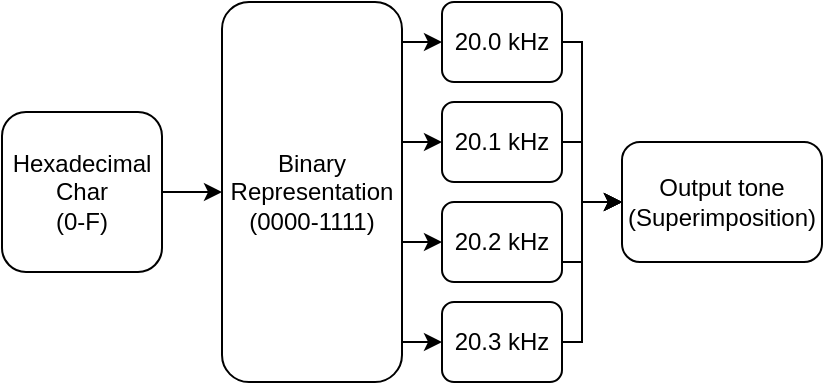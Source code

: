 <mxfile version="13.0.1" type="device" pages="3"><diagram id="n1xmNgFGktxmh9o-yJnU" name="Page-1"><mxGraphModel dx="777" dy="555" grid="1" gridSize="10" guides="1" tooltips="1" connect="1" arrows="1" fold="1" page="1" pageScale="1" pageWidth="1169" pageHeight="827" math="0" shadow="0"><root><mxCell id="0"/><mxCell id="1" parent="0"/><mxCell id="GOljNFy0U1KmsxgsSpBl-28" style="edgeStyle=orthogonalEdgeStyle;rounded=0;orthogonalLoop=1;jettySize=auto;html=1;exitX=1;exitY=0.5;exitDx=0;exitDy=0;" parent="1" source="GOljNFy0U1KmsxgsSpBl-1" target="GOljNFy0U1KmsxgsSpBl-2" edge="1"><mxGeometry relative="1" as="geometry"><mxPoint x="60" y="160" as="sourcePoint"/></mxGeometry></mxCell><mxCell id="GOljNFy0U1KmsxgsSpBl-1" value="Hexadecimal Char&lt;br&gt;(0-F)" style="rounded=1;whiteSpace=wrap;html=1;" parent="1" vertex="1"><mxGeometry y="115" width="80" height="80" as="geometry"/></mxCell><mxCell id="7sWDF2iWIryDRWu4QayK-1" style="edgeStyle=orthogonalEdgeStyle;rounded=0;orthogonalLoop=1;jettySize=auto;html=1;entryX=0;entryY=0.5;entryDx=0;entryDy=0;" edge="1" parent="1" source="GOljNFy0U1KmsxgsSpBl-2" target="GOljNFy0U1KmsxgsSpBl-10"><mxGeometry relative="1" as="geometry"><Array as="points"><mxPoint x="155" y="60"/></Array></mxGeometry></mxCell><mxCell id="7sWDF2iWIryDRWu4QayK-2" style="edgeStyle=orthogonalEdgeStyle;rounded=0;orthogonalLoop=1;jettySize=auto;html=1;entryX=0;entryY=0.5;entryDx=0;entryDy=0;" edge="1" parent="1" source="GOljNFy0U1KmsxgsSpBl-2" target="GOljNFy0U1KmsxgsSpBl-12"><mxGeometry relative="1" as="geometry"><Array as="points"><mxPoint x="160" y="130"/></Array></mxGeometry></mxCell><mxCell id="7sWDF2iWIryDRWu4QayK-3" style="edgeStyle=orthogonalEdgeStyle;rounded=0;orthogonalLoop=1;jettySize=auto;html=1;entryX=0;entryY=0.5;entryDx=0;entryDy=0;" edge="1" parent="1" source="GOljNFy0U1KmsxgsSpBl-2" target="GOljNFy0U1KmsxgsSpBl-20"><mxGeometry relative="1" as="geometry"><Array as="points"><mxPoint x="155" y="190"/></Array></mxGeometry></mxCell><mxCell id="7sWDF2iWIryDRWu4QayK-4" style="edgeStyle=orthogonalEdgeStyle;rounded=0;orthogonalLoop=1;jettySize=auto;html=1;entryX=0;entryY=0.5;entryDx=0;entryDy=0;" edge="1" parent="1" source="GOljNFy0U1KmsxgsSpBl-2" target="GOljNFy0U1KmsxgsSpBl-21"><mxGeometry relative="1" as="geometry"><Array as="points"><mxPoint x="160" y="230"/></Array></mxGeometry></mxCell><mxCell id="GOljNFy0U1KmsxgsSpBl-2" value="Binary Representation&lt;br&gt;(0000-1111)" style="rounded=1;whiteSpace=wrap;html=1;" parent="1" vertex="1"><mxGeometry x="110" y="60" width="90" height="190" as="geometry"/></mxCell><mxCell id="7sWDF2iWIryDRWu4QayK-5" style="edgeStyle=orthogonalEdgeStyle;rounded=0;orthogonalLoop=1;jettySize=auto;html=1;entryX=0;entryY=0.5;entryDx=0;entryDy=0;exitX=1;exitY=0.5;exitDx=0;exitDy=0;" edge="1" parent="1" source="GOljNFy0U1KmsxgsSpBl-10" target="GOljNFy0U1KmsxgsSpBl-23"><mxGeometry relative="1" as="geometry"><Array as="points"><mxPoint x="290" y="80"/><mxPoint x="290" y="160"/></Array></mxGeometry></mxCell><mxCell id="GOljNFy0U1KmsxgsSpBl-10" value="20.0 kHz" style="rounded=1;whiteSpace=wrap;html=1;" parent="1" vertex="1"><mxGeometry x="220" y="60" width="60" height="40" as="geometry"/></mxCell><mxCell id="7sWDF2iWIryDRWu4QayK-6" style="edgeStyle=orthogonalEdgeStyle;rounded=0;orthogonalLoop=1;jettySize=auto;html=1;entryX=0;entryY=0.5;entryDx=0;entryDy=0;" edge="1" parent="1" source="GOljNFy0U1KmsxgsSpBl-12" target="GOljNFy0U1KmsxgsSpBl-23"><mxGeometry relative="1" as="geometry"><Array as="points"><mxPoint x="290" y="130"/><mxPoint x="290" y="160"/></Array></mxGeometry></mxCell><mxCell id="GOljNFy0U1KmsxgsSpBl-12" value="20.1 kHz" style="rounded=1;whiteSpace=wrap;html=1;" parent="1" vertex="1"><mxGeometry x="220" y="110" width="60" height="40" as="geometry"/></mxCell><mxCell id="7sWDF2iWIryDRWu4QayK-7" style="edgeStyle=orthogonalEdgeStyle;rounded=0;orthogonalLoop=1;jettySize=auto;html=1;entryX=0;entryY=0.5;entryDx=0;entryDy=0;" edge="1" parent="1" source="GOljNFy0U1KmsxgsSpBl-20" target="GOljNFy0U1KmsxgsSpBl-23"><mxGeometry relative="1" as="geometry"><Array as="points"><mxPoint x="290" y="190"/><mxPoint x="290" y="160"/></Array></mxGeometry></mxCell><mxCell id="GOljNFy0U1KmsxgsSpBl-20" value="20.2 kHz" style="rounded=1;whiteSpace=wrap;html=1;" parent="1" vertex="1"><mxGeometry x="220" y="160" width="60" height="40" as="geometry"/></mxCell><mxCell id="7sWDF2iWIryDRWu4QayK-8" style="edgeStyle=orthogonalEdgeStyle;rounded=0;orthogonalLoop=1;jettySize=auto;html=1;entryX=0;entryY=0.5;entryDx=0;entryDy=0;" edge="1" parent="1" source="GOljNFy0U1KmsxgsSpBl-21" target="GOljNFy0U1KmsxgsSpBl-23"><mxGeometry relative="1" as="geometry"><Array as="points"><mxPoint x="290" y="230"/><mxPoint x="290" y="160"/></Array></mxGeometry></mxCell><mxCell id="GOljNFy0U1KmsxgsSpBl-21" value="20.3 kHz" style="rounded=1;whiteSpace=wrap;html=1;" parent="1" vertex="1"><mxGeometry x="220" y="210" width="60" height="40" as="geometry"/></mxCell><mxCell id="GOljNFy0U1KmsxgsSpBl-23" value="Output tone&lt;br&gt;(Superimposition)" style="rounded=1;whiteSpace=wrap;html=1;" parent="1" vertex="1"><mxGeometry x="310" y="130" width="100" height="60" as="geometry"/></mxCell></root></mxGraphModel></diagram><diagram id="u1HW1TnhGcAQf2yxUjR8" name="Page-2"><mxGraphModel dx="932" dy="666" grid="1" gridSize="10" guides="1" tooltips="1" connect="1" arrows="1" fold="1" page="1" pageScale="1" pageWidth="1169" pageHeight="827" math="0" shadow="0"><root><mxCell id="sZWt9B7gq4cnSTc6vb7Q-0"/><mxCell id="sZWt9B7gq4cnSTc6vb7Q-1" parent="sZWt9B7gq4cnSTc6vb7Q-0"/><mxCell id="sZWt9B7gq4cnSTc6vb7Q-2" style="edgeStyle=orthogonalEdgeStyle;rounded=0;orthogonalLoop=1;jettySize=auto;html=1;" parent="sZWt9B7gq4cnSTc6vb7Q-1" source="sZWt9B7gq4cnSTc6vb7Q-3" target="sZWt9B7gq4cnSTc6vb7Q-8" edge="1"><mxGeometry relative="1" as="geometry"/></mxCell><mxCell id="sZWt9B7gq4cnSTc6vb7Q-3" value="0xD" style="rounded=1;whiteSpace=wrap;html=1;" parent="sZWt9B7gq4cnSTc6vb7Q-1" vertex="1"><mxGeometry x="10.0" y="130" width="120" height="60" as="geometry"/></mxCell><mxCell id="sZWt9B7gq4cnSTc6vb7Q-4" value="1" style="edgeStyle=orthogonalEdgeStyle;rounded=0;orthogonalLoop=1;jettySize=auto;html=1;labelBackgroundColor=none;" parent="sZWt9B7gq4cnSTc6vb7Q-1" source="sZWt9B7gq4cnSTc6vb7Q-8" target="sZWt9B7gq4cnSTc6vb7Q-10" edge="1"><mxGeometry y="10" relative="1" as="geometry"><mxPoint x="300" y="40" as="targetPoint"/><Array as="points"><mxPoint x="280" y="40"/><mxPoint x="280" y="40"/></Array><mxPoint as="offset"/></mxGeometry></mxCell><mxCell id="sZWt9B7gq4cnSTc6vb7Q-5" value="1" style="edgeStyle=orthogonalEdgeStyle;rounded=0;orthogonalLoop=1;jettySize=auto;html=1;labelBackgroundColor=none;" parent="sZWt9B7gq4cnSTc6vb7Q-1" source="sZWt9B7gq4cnSTc6vb7Q-8" target="sZWt9B7gq4cnSTc6vb7Q-12" edge="1"><mxGeometry y="10" relative="1" as="geometry"><mxPoint x="300" y="110" as="targetPoint"/><Array as="points"><mxPoint x="280" y="120"/><mxPoint x="280" y="120"/></Array><mxPoint as="offset"/></mxGeometry></mxCell><mxCell id="sZWt9B7gq4cnSTc6vb7Q-6" value="0" style="edgeStyle=orthogonalEdgeStyle;rounded=0;orthogonalLoop=1;jettySize=auto;html=1;fontColor=#000000;labelBackgroundColor=none;" parent="sZWt9B7gq4cnSTc6vb7Q-1" source="sZWt9B7gq4cnSTc6vb7Q-8" target="sZWt9B7gq4cnSTc6vb7Q-14" edge="1"><mxGeometry y="10" relative="1" as="geometry"><mxPoint x="300" y="180" as="targetPoint"/><Array as="points"><mxPoint x="280" y="200"/><mxPoint x="280" y="200"/></Array><mxPoint as="offset"/></mxGeometry></mxCell><mxCell id="sZWt9B7gq4cnSTc6vb7Q-7" value="1" style="edgeStyle=orthogonalEdgeStyle;rounded=0;orthogonalLoop=1;jettySize=auto;html=1;exitX=1.014;exitY=0.875;exitDx=0;exitDy=0;exitPerimeter=0;labelBackgroundColor=none;" parent="sZWt9B7gq4cnSTc6vb7Q-1" source="sZWt9B7gq4cnSTc6vb7Q-8" target="sZWt9B7gq4cnSTc6vb7Q-16" edge="1"><mxGeometry x="-0.033" y="10" relative="1" as="geometry"><mxPoint x="300" y="240" as="targetPoint"/><Array as="points"/><mxPoint as="offset"/></mxGeometry></mxCell><mxCell id="sZWt9B7gq4cnSTc6vb7Q-8" value="Binary Representation&lt;br&gt;b'1101" style="rounded=1;whiteSpace=wrap;html=1;" parent="sZWt9B7gq4cnSTc6vb7Q-1" vertex="1"><mxGeometry x="170.0" width="90" height="320" as="geometry"/></mxCell><mxCell id="sZWt9B7gq4cnSTc6vb7Q-9" style="edgeStyle=orthogonalEdgeStyle;rounded=0;orthogonalLoop=1;jettySize=auto;html=1;entryX=0;entryY=0.5;entryDx=0;entryDy=0;" parent="sZWt9B7gq4cnSTc6vb7Q-1" source="sZWt9B7gq4cnSTc6vb7Q-10" target="sZWt9B7gq4cnSTc6vb7Q-17" edge="1"><mxGeometry relative="1" as="geometry"/></mxCell><mxCell id="sZWt9B7gq4cnSTc6vb7Q-10" value="20.0 kHz" style="rounded=1;whiteSpace=wrap;html=1;fillColor=#dae8fc;strokeColor=#6c8ebf;" parent="sZWt9B7gq4cnSTc6vb7Q-1" vertex="1"><mxGeometry x="300" y="20" width="80" height="40" as="geometry"/></mxCell><mxCell id="sZWt9B7gq4cnSTc6vb7Q-11" style="edgeStyle=orthogonalEdgeStyle;rounded=0;orthogonalLoop=1;jettySize=auto;html=1;entryX=0;entryY=0.5;entryDx=0;entryDy=0;" parent="sZWt9B7gq4cnSTc6vb7Q-1" source="sZWt9B7gq4cnSTc6vb7Q-12" target="sZWt9B7gq4cnSTc6vb7Q-17" edge="1"><mxGeometry relative="1" as="geometry"/></mxCell><mxCell id="sZWt9B7gq4cnSTc6vb7Q-12" value="20.1 kHz" style="rounded=1;whiteSpace=wrap;html=1;fillColor=#dae8fc;strokeColor=#6c8ebf;" parent="sZWt9B7gq4cnSTc6vb7Q-1" vertex="1"><mxGeometry x="300" y="100" width="80" height="40" as="geometry"/></mxCell><mxCell id="sZWt9B7gq4cnSTc6vb7Q-13" style="edgeStyle=orthogonalEdgeStyle;rounded=0;orthogonalLoop=1;jettySize=auto;html=1;entryX=0;entryY=0.5;entryDx=0;entryDy=0;" parent="sZWt9B7gq4cnSTc6vb7Q-1" source="sZWt9B7gq4cnSTc6vb7Q-14" target="sZWt9B7gq4cnSTc6vb7Q-17" edge="1"><mxGeometry relative="1" as="geometry"/></mxCell><mxCell id="sZWt9B7gq4cnSTc6vb7Q-14" value="20.2 kHz" style="rounded=1;whiteSpace=wrap;html=1;fillColor=#f8cecc;strokeColor=#b85450;" parent="sZWt9B7gq4cnSTc6vb7Q-1" vertex="1"><mxGeometry x="300" y="180" width="80" height="40" as="geometry"/></mxCell><mxCell id="sZWt9B7gq4cnSTc6vb7Q-15" style="edgeStyle=orthogonalEdgeStyle;rounded=0;orthogonalLoop=1;jettySize=auto;html=1;entryX=0;entryY=0.5;entryDx=0;entryDy=0;" parent="sZWt9B7gq4cnSTc6vb7Q-1" source="sZWt9B7gq4cnSTc6vb7Q-16" target="sZWt9B7gq4cnSTc6vb7Q-17" edge="1"><mxGeometry relative="1" as="geometry"/></mxCell><mxCell id="sZWt9B7gq4cnSTc6vb7Q-16" value="20.3 kHz" style="rounded=1;whiteSpace=wrap;html=1;fillColor=#dae8fc;strokeColor=#6c8ebf;" parent="sZWt9B7gq4cnSTc6vb7Q-1" vertex="1"><mxGeometry x="300" y="260" width="80" height="40" as="geometry"/></mxCell><mxCell id="sZWt9B7gq4cnSTc6vb7Q-17" value="Superimposition&lt;br&gt;of frequencies&lt;br&gt;20.0, 20.1, 20.3 kHz" style="rounded=1;whiteSpace=wrap;html=1;fillColor=#d5e8d4;strokeColor=#82b366;" parent="sZWt9B7gq4cnSTc6vb7Q-1" vertex="1"><mxGeometry x="450" y="130" width="160" height="60" as="geometry"/></mxCell></root></mxGraphModel></diagram><diagram id="nkGIxeQJ6joBGTWlqFeG" name="Page-3"><mxGraphModel dx="1096" dy="784" grid="1" gridSize="10" guides="1" tooltips="1" connect="1" arrows="1" fold="1" page="1" pageScale="1" pageWidth="1169" pageHeight="827" math="0" shadow="0"><root><mxCell id="BXOc6objdhUqdcnxAnTo-0"/><mxCell id="BXOc6objdhUqdcnxAnTo-1" parent="BXOc6objdhUqdcnxAnTo-0"/><mxCell id="BXOc6objdhUqdcnxAnTo-2" value="SHA-256 Hash" style="rounded=0;whiteSpace=wrap;html=1;fontColor=#000000;verticalAlign=top;dashed=1;" parent="BXOc6objdhUqdcnxAnTo-1" vertex="1"><mxGeometry x="130" width="100" height="280" as="geometry"/></mxCell><mxCell id="foN-AWe9S8tn-suj0IZw-4" style="edgeStyle=orthogonalEdgeStyle;rounded=0;orthogonalLoop=1;jettySize=auto;html=1;entryX=0;entryY=0.5;entryDx=0;entryDy=0;" edge="1" parent="BXOc6objdhUqdcnxAnTo-1" source="BXOc6objdhUqdcnxAnTo-4" target="BXOc6objdhUqdcnxAnTo-14"><mxGeometry relative="1" as="geometry"/></mxCell><mxCell id="BXOc6objdhUqdcnxAnTo-4" value="Hexadecimal&lt;br&gt;Char 1" style="rounded=1;whiteSpace=wrap;html=1;" parent="BXOc6objdhUqdcnxAnTo-1" vertex="1"><mxGeometry x="140" y="30.03" width="80" height="39.97" as="geometry"/></mxCell><mxCell id="NgAyOzP5ILQc59aSi0Vf-33" style="edgeStyle=orthogonalEdgeStyle;rounded=0;orthogonalLoop=1;jettySize=auto;html=1;entryX=0;entryY=0.5;entryDx=0;entryDy=0;labelBackgroundColor=none;fontColor=#000000;" parent="BXOc6objdhUqdcnxAnTo-1" source="BXOc6objdhUqdcnxAnTo-14" target="NgAyOzP5ILQc59aSi0Vf-9" edge="1"><mxGeometry relative="1" as="geometry"><Array as="points"><mxPoint x="310" y="49.96"/><mxPoint x="310" y="139.96"/></Array></mxGeometry></mxCell><mxCell id="BXOc6objdhUqdcnxAnTo-14" value="Output&lt;br&gt;tone 1" style="rounded=1;whiteSpace=wrap;html=1;" parent="BXOc6objdhUqdcnxAnTo-1" vertex="1"><mxGeometry x="250" y="30.03" width="50" height="39.97" as="geometry"/></mxCell><mxCell id="foN-AWe9S8tn-suj0IZw-5" style="edgeStyle=orthogonalEdgeStyle;rounded=0;orthogonalLoop=1;jettySize=auto;html=1;entryX=0;entryY=0.5;entryDx=0;entryDy=0;" edge="1" parent="BXOc6objdhUqdcnxAnTo-1" source="BXOc6objdhUqdcnxAnTo-15" target="BXOc6objdhUqdcnxAnTo-2"><mxGeometry relative="1" as="geometry"><Array as="points"><mxPoint x="90" y="39.96"/><mxPoint x="90" y="139.96"/></Array></mxGeometry></mxCell><mxCell id="BXOc6objdhUqdcnxAnTo-15" value="Video Filename" style="rounded=1;whiteSpace=wrap;html=1;fontColor=#000000;" parent="BXOc6objdhUqdcnxAnTo-1" vertex="1"><mxGeometry y="20.0" width="80" height="40.03" as="geometry"/></mxCell><mxCell id="foN-AWe9S8tn-suj0IZw-7" style="edgeStyle=orthogonalEdgeStyle;rounded=0;orthogonalLoop=1;jettySize=auto;html=1;entryX=0;entryY=0.5;entryDx=0;entryDy=0;" edge="1" parent="BXOc6objdhUqdcnxAnTo-1" source="BXOc6objdhUqdcnxAnTo-16" target="BXOc6objdhUqdcnxAnTo-2"><mxGeometry relative="1" as="geometry"><Array as="points"><mxPoint x="90" y="239.96"/><mxPoint x="90" y="139.96"/></Array></mxGeometry></mxCell><mxCell id="BXOc6objdhUqdcnxAnTo-16" value="Time" style="rounded=1;whiteSpace=wrap;html=1;fontColor=#000000;" parent="BXOc6objdhUqdcnxAnTo-1" vertex="1"><mxGeometry y="220.0" width="80" height="40" as="geometry"/></mxCell><mxCell id="foN-AWe9S8tn-suj0IZw-6" value="Hash" style="edgeStyle=orthogonalEdgeStyle;rounded=0;orthogonalLoop=1;jettySize=auto;html=1;entryX=0;entryY=0.5;entryDx=0;entryDy=0;" edge="1" parent="BXOc6objdhUqdcnxAnTo-1" source="BXOc6objdhUqdcnxAnTo-17" target="BXOc6objdhUqdcnxAnTo-2"><mxGeometry x="0.201" y="10" relative="1" as="geometry"><mxPoint as="offset"/></mxGeometry></mxCell><mxCell id="BXOc6objdhUqdcnxAnTo-17" value="URL" style="rounded=1;whiteSpace=wrap;html=1;fontColor=#000000;" parent="BXOc6objdhUqdcnxAnTo-1" vertex="1"><mxGeometry y="120.06" width="80" height="39.97" as="geometry"/></mxCell><mxCell id="NgAyOzP5ILQc59aSi0Vf-15" style="edgeStyle=orthogonalEdgeStyle;rounded=0;orthogonalLoop=1;jettySize=auto;html=1;labelBackgroundColor=none;fontColor=#000000;" parent="BXOc6objdhUqdcnxAnTo-1" source="BXOc6objdhUqdcnxAnTo-18" target="NgAyOzP5ILQc59aSi0Vf-8" edge="1"><mxGeometry relative="1" as="geometry"/></mxCell><mxCell id="BXOc6objdhUqdcnxAnTo-18" value="Hexadecimal&lt;br&gt;Char 2" style="rounded=1;whiteSpace=wrap;html=1;fontColor=#000000;" parent="BXOc6objdhUqdcnxAnTo-1" vertex="1"><mxGeometry x="140" y="94.76" width="80" height="35" as="geometry"/></mxCell><mxCell id="NgAyOzP5ILQc59aSi0Vf-16" style="edgeStyle=orthogonalEdgeStyle;rounded=0;orthogonalLoop=1;jettySize=auto;html=1;labelBackgroundColor=none;fontColor=#000000;" parent="BXOc6objdhUqdcnxAnTo-1" source="BXOc6objdhUqdcnxAnTo-19" target="NgAyOzP5ILQc59aSi0Vf-7" edge="1"><mxGeometry relative="1" as="geometry"/></mxCell><mxCell id="BXOc6objdhUqdcnxAnTo-19" value="..." style="rounded=1;whiteSpace=wrap;html=1;fontColor=#000000;" parent="BXOc6objdhUqdcnxAnTo-1" vertex="1"><mxGeometry x="140" y="154.53" width="80" height="35.47" as="geometry"/></mxCell><mxCell id="NgAyOzP5ILQc59aSi0Vf-18" style="edgeStyle=orthogonalEdgeStyle;rounded=0;orthogonalLoop=1;jettySize=auto;html=1;labelBackgroundColor=none;fontColor=#000000;" parent="BXOc6objdhUqdcnxAnTo-1" source="BXOc6objdhUqdcnxAnTo-22" target="NgAyOzP5ILQc59aSi0Vf-5" edge="1"><mxGeometry relative="1" as="geometry"/></mxCell><mxCell id="BXOc6objdhUqdcnxAnTo-22" value="Hexadecimal&lt;br&gt;Char 64" style="rounded=1;whiteSpace=wrap;html=1;fontColor=#000000;" parent="BXOc6objdhUqdcnxAnTo-1" vertex="1"><mxGeometry x="140" y="219.53" width="80" height="40" as="geometry"/></mxCell><mxCell id="NgAyOzP5ILQc59aSi0Vf-37" style="edgeStyle=orthogonalEdgeStyle;rounded=0;orthogonalLoop=1;jettySize=auto;html=1;entryX=0;entryY=0.5;entryDx=0;entryDy=0;labelBackgroundColor=none;fontColor=#000000;" parent="BXOc6objdhUqdcnxAnTo-1" source="NgAyOzP5ILQc59aSi0Vf-5" target="NgAyOzP5ILQc59aSi0Vf-9" edge="1"><mxGeometry relative="1" as="geometry"><Array as="points"><mxPoint x="310" y="239.96"/><mxPoint x="310" y="139.96"/></Array></mxGeometry></mxCell><mxCell id="NgAyOzP5ILQc59aSi0Vf-5" value="Output&lt;br&gt;tone 64" style="rounded=1;whiteSpace=wrap;html=1;" parent="BXOc6objdhUqdcnxAnTo-1" vertex="1"><mxGeometry x="250" y="219.53" width="50" height="40.47" as="geometry"/></mxCell><mxCell id="NgAyOzP5ILQc59aSi0Vf-35" style="edgeStyle=orthogonalEdgeStyle;rounded=0;orthogonalLoop=1;jettySize=auto;html=1;entryX=0;entryY=0.5;entryDx=0;entryDy=0;labelBackgroundColor=none;fontColor=#000000;" parent="BXOc6objdhUqdcnxAnTo-1" source="NgAyOzP5ILQc59aSi0Vf-7" target="NgAyOzP5ILQc59aSi0Vf-9" edge="1"><mxGeometry relative="1" as="geometry"><Array as="points"><mxPoint x="310" y="171.96"/><mxPoint x="310" y="139.96"/></Array></mxGeometry></mxCell><mxCell id="NgAyOzP5ILQc59aSi0Vf-7" value="..." style="rounded=1;whiteSpace=wrap;html=1;" parent="BXOc6objdhUqdcnxAnTo-1" vertex="1"><mxGeometry x="250" y="154.53" width="50" height="35.47" as="geometry"/></mxCell><mxCell id="NgAyOzP5ILQc59aSi0Vf-34" style="edgeStyle=orthogonalEdgeStyle;rounded=0;orthogonalLoop=1;jettySize=auto;html=1;entryX=0;entryY=0.5;entryDx=0;entryDy=0;labelBackgroundColor=none;fontColor=#000000;" parent="BXOc6objdhUqdcnxAnTo-1" source="NgAyOzP5ILQc59aSi0Vf-8" target="NgAyOzP5ILQc59aSi0Vf-9" edge="1"><mxGeometry relative="1" as="geometry"><Array as="points"><mxPoint x="310" y="111.96"/><mxPoint x="310" y="139.96"/></Array></mxGeometry></mxCell><mxCell id="NgAyOzP5ILQc59aSi0Vf-8" value="Output&lt;br&gt;tone 2" style="rounded=1;whiteSpace=wrap;html=1;" parent="BXOc6objdhUqdcnxAnTo-1" vertex="1"><mxGeometry x="250" y="94.53" width="50" height="35.47" as="geometry"/></mxCell><mxCell id="NgAyOzP5ILQc59aSi0Vf-9" value="Audio&lt;br&gt;Watermark&lt;br&gt;(Concatenation)" style="rounded=1;whiteSpace=wrap;html=1;fontColor=#000000;" parent="BXOc6objdhUqdcnxAnTo-1" vertex="1"><mxGeometry x="330" y="110" width="90" height="60" as="geometry"/></mxCell></root></mxGraphModel></diagram></mxfile>